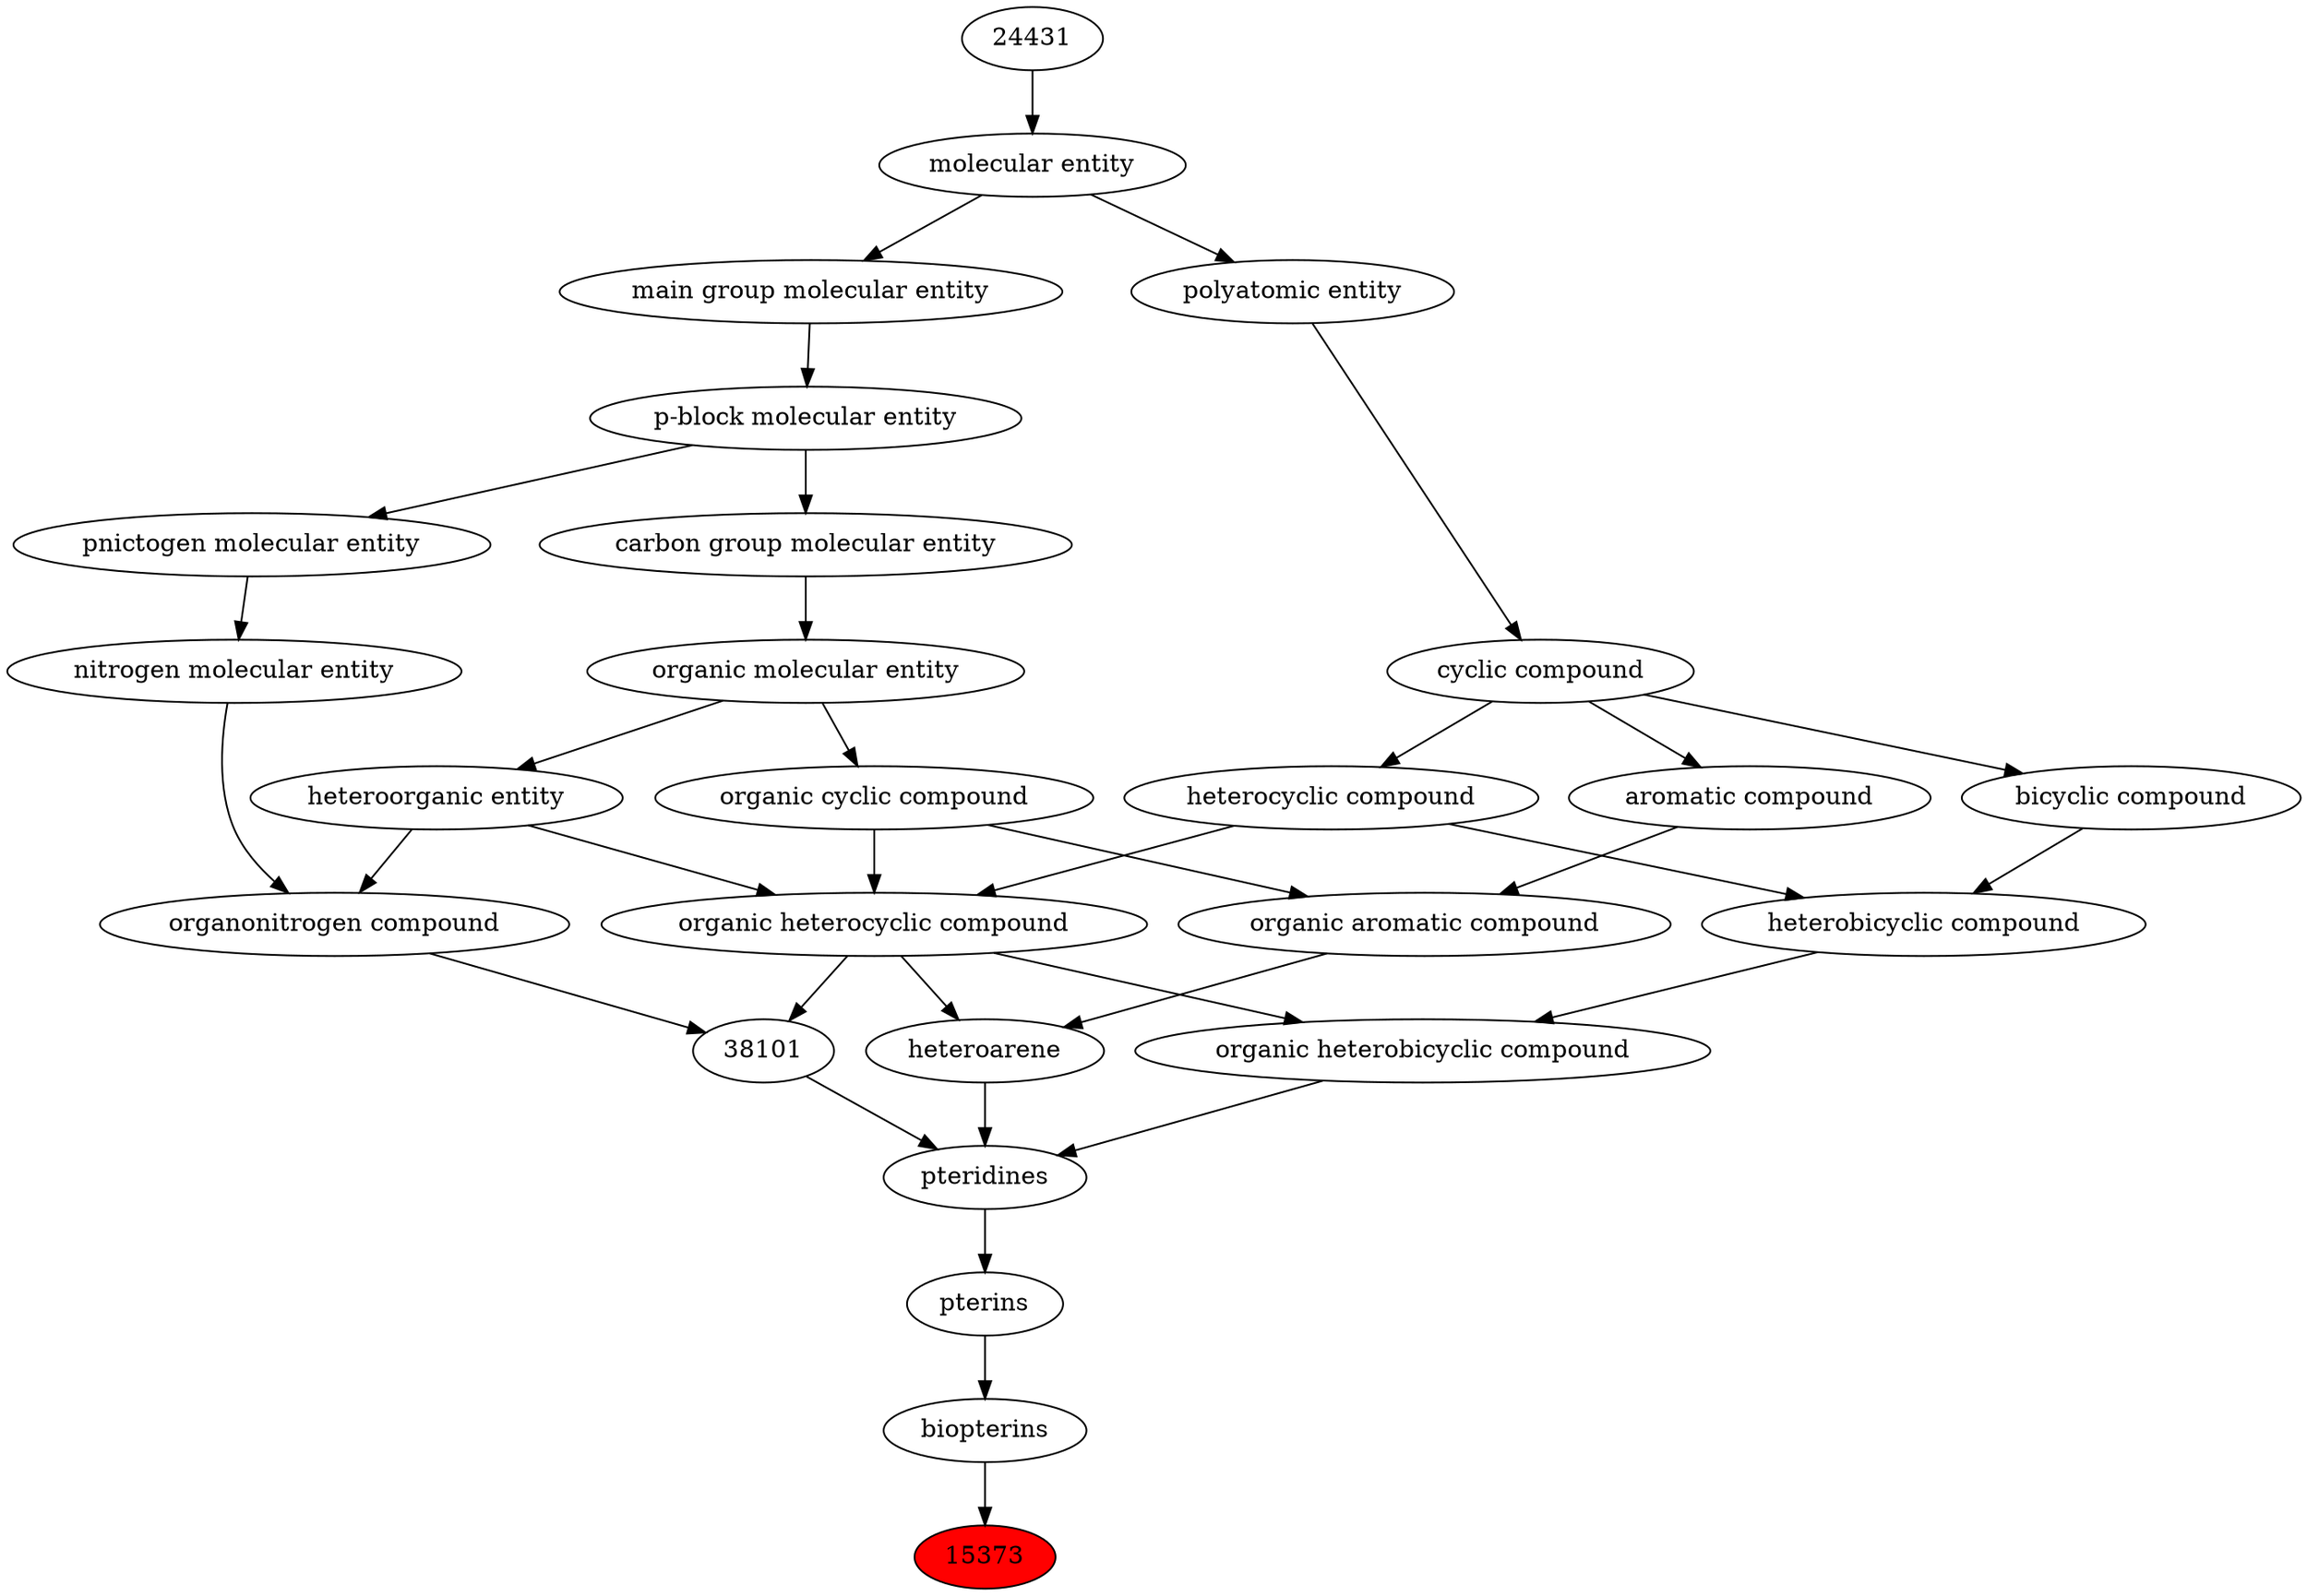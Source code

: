 digraph tree{ 
15373 [label="15373" fillcolor=red style=filled]
22881 -> 15373
22881 [label="biopterins"]
26375 -> 22881
26375 [label="pterins"]
26373 -> 26375
26373 [label="pteridines"]
38101 -> 26373
33833 -> 26373
27171 -> 26373
38101 [label="38101"]
24532 -> 38101
35352 -> 38101
33833 [label="heteroarene"]
33659 -> 33833
24532 -> 33833
27171 [label="organic heterobicyclic compound"]
33672 -> 27171
24532 -> 27171
24532 [label="organic heterocyclic compound"]
33285 -> 24532
33832 -> 24532
5686 -> 24532
35352 [label="organonitrogen compound"]
51143 -> 35352
33285 -> 35352
33659 [label="organic aromatic compound"]
33832 -> 33659
33655 -> 33659
33672 [label="heterobicyclic compound"]
33636 -> 33672
5686 -> 33672
33285 [label="heteroorganic entity"]
50860 -> 33285
33832 [label="organic cyclic compound"]
50860 -> 33832
5686 [label="heterocyclic compound"]
33595 -> 5686
51143 [label="nitrogen molecular entity"]
33302 -> 51143
33655 [label="aromatic compound"]
33595 -> 33655
33636 [label="bicyclic compound"]
33595 -> 33636
50860 [label="organic molecular entity"]
33582 -> 50860
33595 [label="cyclic compound"]
36357 -> 33595
33302 [label="pnictogen molecular entity"]
33675 -> 33302
33582 [label="carbon group molecular entity"]
33675 -> 33582
36357 [label="polyatomic entity"]
23367 -> 36357
33675 [label="p-block molecular entity"]
33579 -> 33675
23367 [label="molecular entity"]
24431 -> 23367
33579 [label="main group molecular entity"]
23367 -> 33579
24431 [label="24431"]
}
